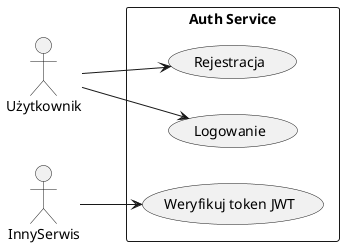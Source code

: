 @startuml
left to right direction
actor Użytkownik
actor InnySerwis

rectangle "Auth Service" {
    Użytkownik --> (Rejestracja)
    Użytkownik --> (Logowanie)
    InnySerwis --> (Weryfikuj token JWT)
}
@enduml
